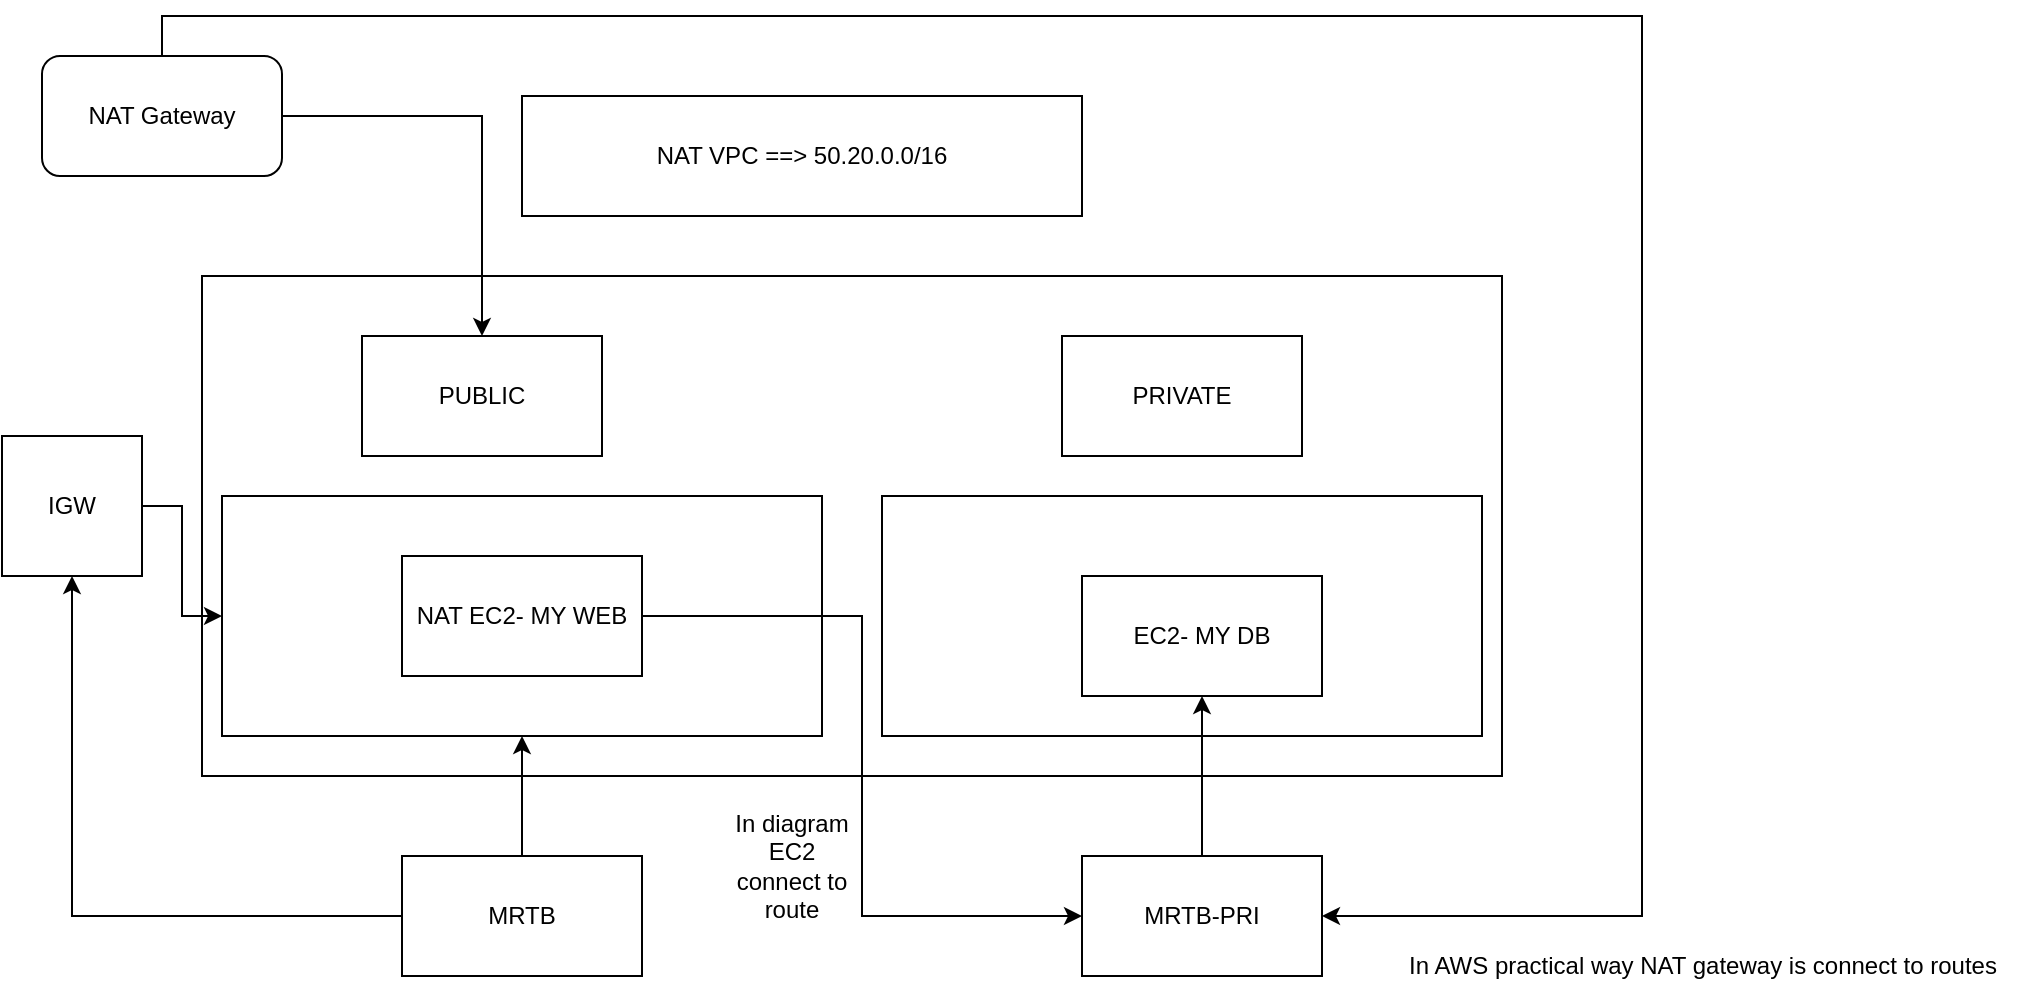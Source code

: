 <mxfile version="24.2.7" type="github">
  <diagram name="Page-1" id="njk5iBkBE9CvOf_8VzKu">
    <mxGraphModel dx="1290" dy="557" grid="1" gridSize="10" guides="1" tooltips="1" connect="1" arrows="1" fold="1" page="1" pageScale="1" pageWidth="850" pageHeight="1100" math="0" shadow="0">
      <root>
        <mxCell id="0" />
        <mxCell id="1" parent="0" />
        <mxCell id="uufKs7SwVAfGpCCRbVz5-1" value="NAT VPC ==&amp;gt; 50.20.0.0/16" style="rounded=0;whiteSpace=wrap;html=1;" parent="1" vertex="1">
          <mxGeometry x="260" y="80" width="280" height="60" as="geometry" />
        </mxCell>
        <mxCell id="uufKs7SwVAfGpCCRbVz5-2" value="" style="rounded=0;whiteSpace=wrap;html=1;" parent="1" vertex="1">
          <mxGeometry x="100" y="170" width="650" height="250" as="geometry" />
        </mxCell>
        <mxCell id="uufKs7SwVAfGpCCRbVz5-3" value="PUBLIC" style="rounded=0;whiteSpace=wrap;html=1;" parent="1" vertex="1">
          <mxGeometry x="180" y="200" width="120" height="60" as="geometry" />
        </mxCell>
        <mxCell id="uufKs7SwVAfGpCCRbVz5-4" value="PRIVATE" style="rounded=0;whiteSpace=wrap;html=1;" parent="1" vertex="1">
          <mxGeometry x="530" y="200" width="120" height="60" as="geometry" />
        </mxCell>
        <mxCell id="uufKs7SwVAfGpCCRbVz5-5" value="" style="rounded=0;whiteSpace=wrap;html=1;" parent="1" vertex="1">
          <mxGeometry x="110" y="280" width="300" height="120" as="geometry" />
        </mxCell>
        <mxCell id="uufKs7SwVAfGpCCRbVz5-6" value="" style="rounded=0;whiteSpace=wrap;html=1;" parent="1" vertex="1">
          <mxGeometry x="440" y="280" width="300" height="120" as="geometry" />
        </mxCell>
        <mxCell id="uufKs7SwVAfGpCCRbVz5-15" style="edgeStyle=orthogonalEdgeStyle;rounded=0;orthogonalLoop=1;jettySize=auto;html=1;" parent="1" source="uufKs7SwVAfGpCCRbVz5-7" target="uufKs7SwVAfGpCCRbVz5-5" edge="1">
          <mxGeometry relative="1" as="geometry" />
        </mxCell>
        <mxCell id="uufKs7SwVAfGpCCRbVz5-7" value="IGW" style="whiteSpace=wrap;html=1;aspect=fixed;" parent="1" vertex="1">
          <mxGeometry y="250" width="70" height="70" as="geometry" />
        </mxCell>
        <mxCell id="uufKs7SwVAfGpCCRbVz5-10" style="edgeStyle=orthogonalEdgeStyle;rounded=0;orthogonalLoop=1;jettySize=auto;html=1;entryX=0.5;entryY=1;entryDx=0;entryDy=0;" parent="1" source="uufKs7SwVAfGpCCRbVz5-9" target="uufKs7SwVAfGpCCRbVz5-7" edge="1">
          <mxGeometry relative="1" as="geometry" />
        </mxCell>
        <mxCell id="uufKs7SwVAfGpCCRbVz5-11" style="edgeStyle=orthogonalEdgeStyle;rounded=0;orthogonalLoop=1;jettySize=auto;html=1;" parent="1" source="uufKs7SwVAfGpCCRbVz5-9" target="uufKs7SwVAfGpCCRbVz5-5" edge="1">
          <mxGeometry relative="1" as="geometry" />
        </mxCell>
        <mxCell id="uufKs7SwVAfGpCCRbVz5-9" value="MRTB" style="rounded=0;whiteSpace=wrap;html=1;" parent="1" vertex="1">
          <mxGeometry x="200" y="460" width="120" height="60" as="geometry" />
        </mxCell>
        <mxCell id="uufKs7SwVAfGpCCRbVz5-20" style="edgeStyle=orthogonalEdgeStyle;rounded=0;orthogonalLoop=1;jettySize=auto;html=1;entryX=0.5;entryY=1;entryDx=0;entryDy=0;" parent="1" source="uufKs7SwVAfGpCCRbVz5-12" target="uufKs7SwVAfGpCCRbVz5-19" edge="1">
          <mxGeometry relative="1" as="geometry" />
        </mxCell>
        <mxCell id="uufKs7SwVAfGpCCRbVz5-12" value="MRTB-PRI" style="rounded=0;whiteSpace=wrap;html=1;" parent="1" vertex="1">
          <mxGeometry x="540" y="460" width="120" height="60" as="geometry" />
        </mxCell>
        <mxCell id="uufKs7SwVAfGpCCRbVz5-21" style="edgeStyle=orthogonalEdgeStyle;rounded=0;orthogonalLoop=1;jettySize=auto;html=1;entryX=0;entryY=0.5;entryDx=0;entryDy=0;" parent="1" source="uufKs7SwVAfGpCCRbVz5-17" target="uufKs7SwVAfGpCCRbVz5-12" edge="1">
          <mxGeometry relative="1" as="geometry" />
        </mxCell>
        <mxCell id="uufKs7SwVAfGpCCRbVz5-17" value="NAT EC2- MY WEB" style="rounded=0;whiteSpace=wrap;html=1;" parent="1" vertex="1">
          <mxGeometry x="200" y="310" width="120" height="60" as="geometry" />
        </mxCell>
        <mxCell id="uufKs7SwVAfGpCCRbVz5-19" value="EC2- MY DB" style="rounded=0;whiteSpace=wrap;html=1;" parent="1" vertex="1">
          <mxGeometry x="540" y="320" width="120" height="60" as="geometry" />
        </mxCell>
        <mxCell id="Xofew-_ntW3iV3NjNR3a-2" style="edgeStyle=orthogonalEdgeStyle;rounded=0;orthogonalLoop=1;jettySize=auto;html=1;" edge="1" parent="1" source="Xofew-_ntW3iV3NjNR3a-1" target="uufKs7SwVAfGpCCRbVz5-3">
          <mxGeometry relative="1" as="geometry" />
        </mxCell>
        <mxCell id="Xofew-_ntW3iV3NjNR3a-4" style="edgeStyle=orthogonalEdgeStyle;rounded=0;orthogonalLoop=1;jettySize=auto;html=1;entryX=1;entryY=0.5;entryDx=0;entryDy=0;" edge="1" parent="1" source="Xofew-_ntW3iV3NjNR3a-1" target="uufKs7SwVAfGpCCRbVz5-12">
          <mxGeometry relative="1" as="geometry">
            <Array as="points">
              <mxPoint x="80" y="40" />
              <mxPoint x="820" y="40" />
              <mxPoint x="820" y="490" />
            </Array>
          </mxGeometry>
        </mxCell>
        <mxCell id="Xofew-_ntW3iV3NjNR3a-1" value="NAT Gateway" style="rounded=1;whiteSpace=wrap;html=1;" vertex="1" parent="1">
          <mxGeometry x="20" y="60" width="120" height="60" as="geometry" />
        </mxCell>
        <mxCell id="Xofew-_ntW3iV3NjNR3a-3" value="In diagram EC2 connect to route" style="text;html=1;align=center;verticalAlign=middle;whiteSpace=wrap;rounded=0;" vertex="1" parent="1">
          <mxGeometry x="365" y="450" width="60" height="30" as="geometry" />
        </mxCell>
        <mxCell id="Xofew-_ntW3iV3NjNR3a-5" value="In AWS practical way NAT gateway is connect to routes" style="text;html=1;align=center;verticalAlign=middle;resizable=0;points=[];autosize=1;strokeColor=none;fillColor=none;" vertex="1" parent="1">
          <mxGeometry x="690" y="500" width="320" height="30" as="geometry" />
        </mxCell>
      </root>
    </mxGraphModel>
  </diagram>
</mxfile>
